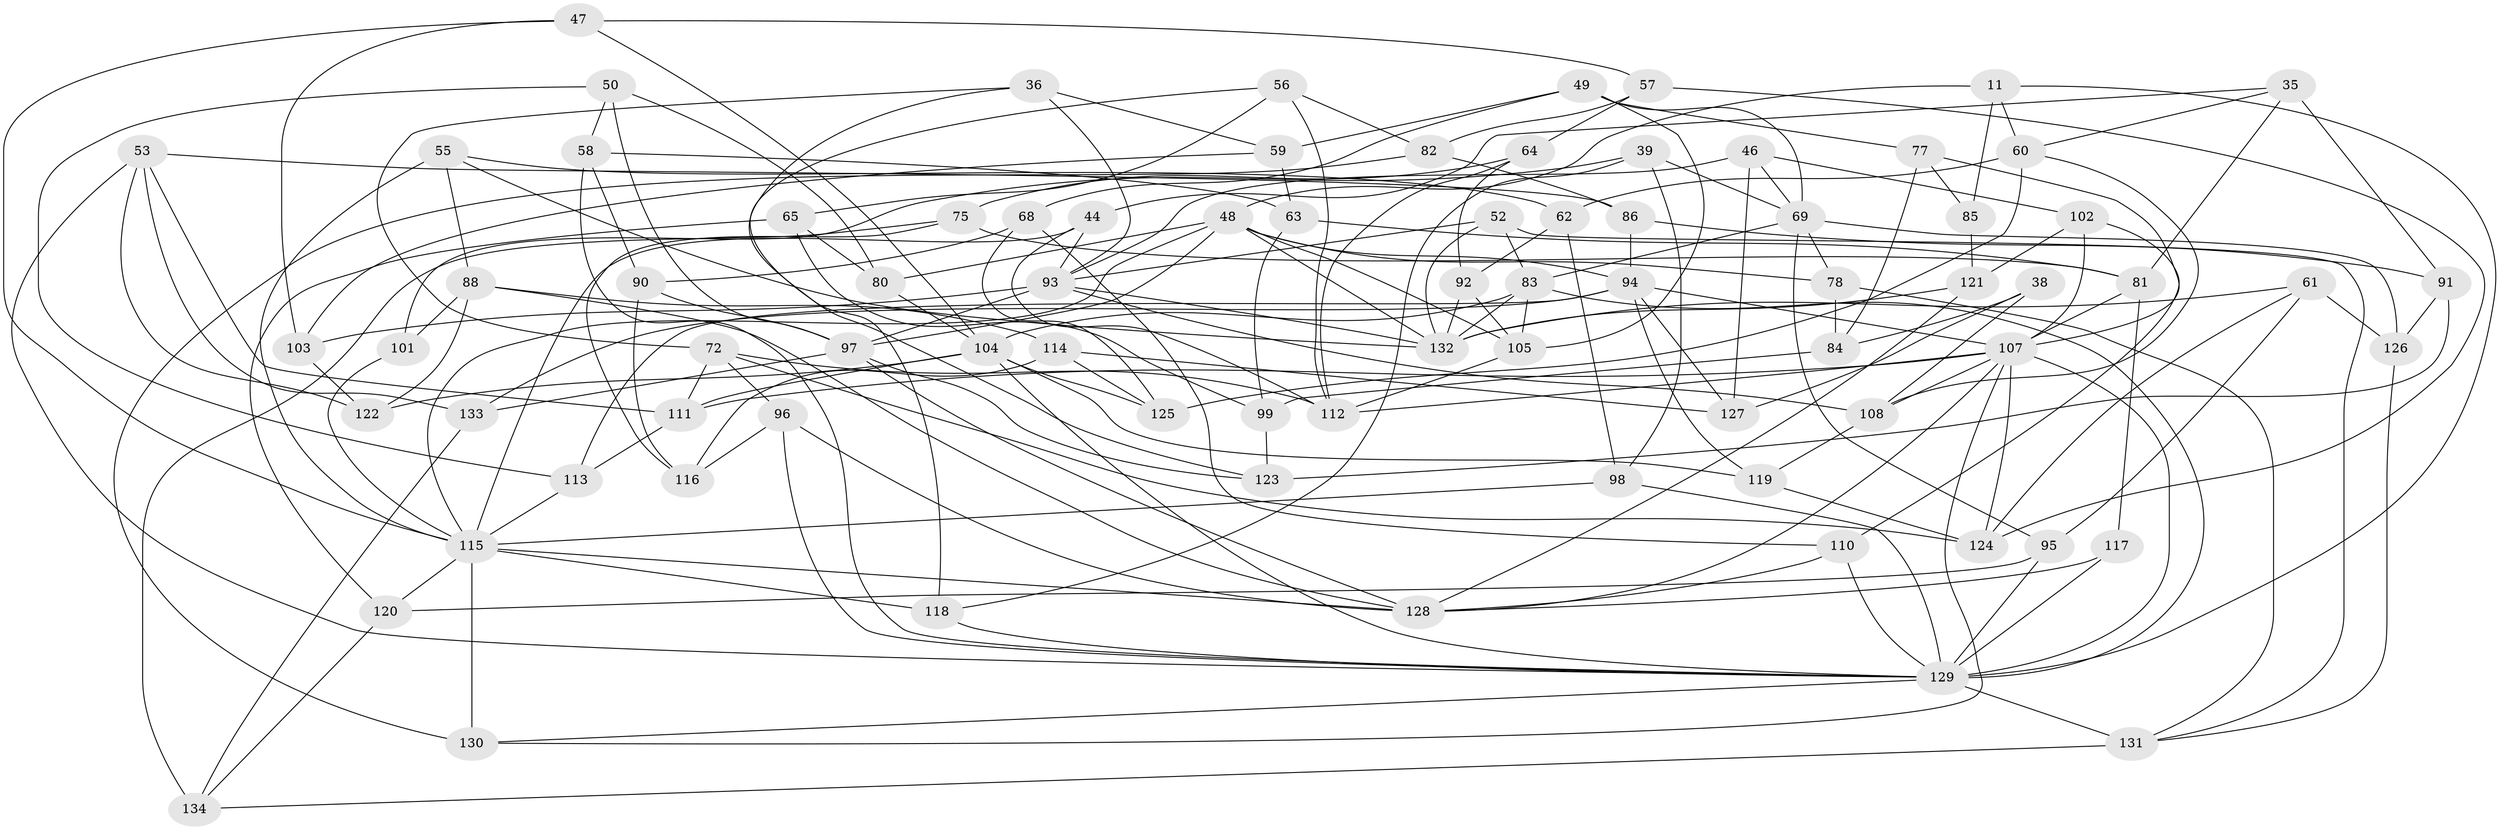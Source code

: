 // original degree distribution, {4: 1.0}
// Generated by graph-tools (version 1.1) at 2025/03/03/04/25 22:03:46]
// undirected, 80 vertices, 192 edges
graph export_dot {
graph [start="1"]
  node [color=gray90,style=filled];
  11 [super="+6"];
  35;
  36;
  38;
  39;
  44;
  46;
  47;
  48 [super="+19+42"];
  49 [super="+43"];
  50;
  52;
  53 [super="+22"];
  55;
  56;
  57;
  58;
  59;
  60 [super="+15"];
  61;
  62;
  63;
  64;
  65;
  68;
  69 [super="+29"];
  72 [super="+27"];
  75;
  77;
  78 [super="+70"];
  80;
  81 [super="+24"];
  82;
  83 [super="+79"];
  84;
  85;
  86;
  88 [super="+16"];
  90;
  91;
  92;
  93 [super="+12+18"];
  94 [super="+9+10"];
  95;
  96;
  97 [super="+14+45"];
  98;
  99;
  101;
  102;
  103;
  104 [super="+3+71+7"];
  105 [super="+21"];
  107 [super="+8+67+33+30"];
  108 [super="+32"];
  110;
  111 [super="+54"];
  112 [super="+13+37"];
  113;
  114;
  115 [super="+17+34+66+51"];
  116;
  117;
  118;
  119;
  120;
  121;
  122;
  123;
  124 [super="+109"];
  125;
  126;
  127;
  128 [super="+25+87"];
  129 [super="+41+5+76+31+73"];
  130 [super="+100"];
  131 [super="+89"];
  132 [super="+40"];
  133 [super="+106"];
  134;
  11 -- 85 [weight=2];
  11 -- 60 [weight=2];
  11 -- 129;
  11 -- 48;
  35 -- 60;
  35 -- 81;
  35 -- 91;
  35 -- 44;
  36 -- 118;
  36 -- 59;
  36 -- 72;
  36 -- 93;
  38 -- 127;
  38 -- 108 [weight=2];
  38 -- 84;
  39 -- 98;
  39 -- 69;
  39 -- 118;
  39 -- 101;
  44 -- 93;
  44 -- 112;
  44 -- 115;
  46 -- 102;
  46 -- 127;
  46 -- 93;
  46 -- 69;
  47 -- 57;
  47 -- 103;
  47 -- 104;
  47 -- 115;
  48 -- 78 [weight=3];
  48 -- 94 [weight=2];
  48 -- 115 [weight=2];
  48 -- 132;
  48 -- 80;
  48 -- 97;
  48 -- 105;
  49 -- 69 [weight=2];
  49 -- 59;
  49 -- 68;
  49 -- 77;
  49 -- 105;
  50 -- 80;
  50 -- 58;
  50 -- 113;
  50 -- 97;
  52 -- 83;
  52 -- 131;
  52 -- 93;
  52 -- 132;
  53 -- 111;
  53 -- 129;
  53 -- 133 [weight=2];
  53 -- 122;
  53 -- 86;
  55 -- 62;
  55 -- 88;
  55 -- 115;
  55 -- 132;
  56 -- 82;
  56 -- 123;
  56 -- 65;
  56 -- 112;
  57 -- 64;
  57 -- 124;
  57 -- 82;
  58 -- 90;
  58 -- 63;
  58 -- 129;
  59 -- 103;
  59 -- 63;
  60 -- 62;
  60 -- 125;
  60 -- 108;
  61 -- 95;
  61 -- 126;
  61 -- 124;
  61 -- 132;
  62 -- 92;
  62 -- 98;
  63 -- 99;
  63 -- 81;
  64 -- 92;
  64 -- 75;
  64 -- 112;
  65 -- 99;
  65 -- 120;
  65 -- 80;
  68 -- 90;
  68 -- 110;
  68 -- 125;
  69 -- 78;
  69 -- 83;
  69 -- 126;
  69 -- 95;
  72 -- 112 [weight=2];
  72 -- 111;
  72 -- 96;
  72 -- 124;
  75 -- 134;
  75 -- 116;
  75 -- 81;
  77 -- 84;
  77 -- 85;
  77 -- 107;
  78 -- 84;
  78 -- 131;
  80 -- 104;
  81 -- 117 [weight=2];
  81 -- 107;
  82 -- 86;
  82 -- 130;
  83 -- 104 [weight=2];
  83 -- 129;
  83 -- 132;
  83 -- 105 [weight=2];
  84 -- 99;
  85 -- 121;
  86 -- 91;
  86 -- 94;
  88 -- 114;
  88 -- 101 [weight=2];
  88 -- 128;
  88 -- 122;
  90 -- 97;
  90 -- 116;
  91 -- 126;
  91 -- 123;
  92 -- 105;
  92 -- 132;
  93 -- 132;
  93 -- 108;
  93 -- 103;
  93 -- 97;
  94 -- 113;
  94 -- 119;
  94 -- 107;
  94 -- 127;
  94 -- 133;
  95 -- 120;
  95 -- 129;
  96 -- 116;
  96 -- 129;
  96 -- 128;
  97 -- 123;
  97 -- 133 [weight=2];
  97 -- 128;
  98 -- 115;
  98 -- 129;
  99 -- 123;
  101 -- 115;
  102 -- 110;
  102 -- 121;
  102 -- 107;
  103 -- 122;
  104 -- 111 [weight=2];
  104 -- 119;
  104 -- 122;
  104 -- 125;
  104 -- 129;
  105 -- 112;
  107 -- 112 [weight=2];
  107 -- 108;
  107 -- 130;
  107 -- 111;
  107 -- 129 [weight=2];
  107 -- 124 [weight=2];
  107 -- 128;
  108 -- 119;
  110 -- 129;
  110 -- 128;
  111 -- 113;
  113 -- 115;
  114 -- 127;
  114 -- 116;
  114 -- 125;
  115 -- 118;
  115 -- 128;
  115 -- 130 [weight=3];
  115 -- 120;
  117 -- 128;
  117 -- 129;
  118 -- 129;
  119 -- 124;
  120 -- 134;
  121 -- 128;
  121 -- 132;
  126 -- 131;
  129 -- 130;
  129 -- 131 [weight=2];
  131 -- 134;
  133 -- 134;
}
